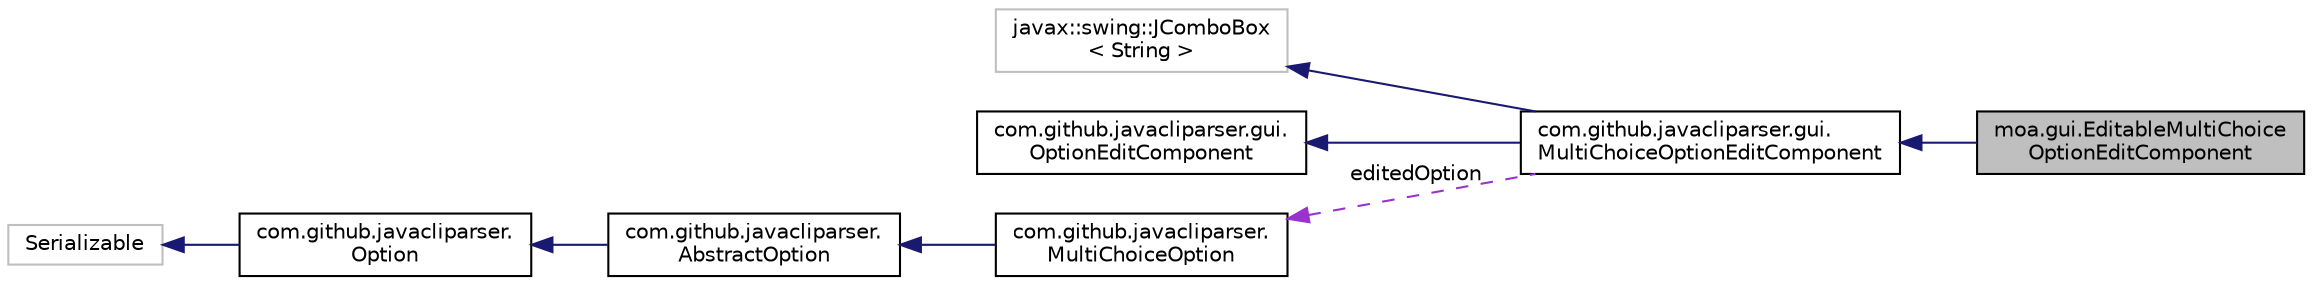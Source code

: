 digraph "moa.gui.EditableMultiChoiceOptionEditComponent"
{
 // LATEX_PDF_SIZE
  edge [fontname="Helvetica",fontsize="10",labelfontname="Helvetica",labelfontsize="10"];
  node [fontname="Helvetica",fontsize="10",shape=record];
  rankdir="LR";
  Node1 [label="moa.gui.EditableMultiChoice\lOptionEditComponent",height=0.2,width=0.4,color="black", fillcolor="grey75", style="filled", fontcolor="black",tooltip=" "];
  Node2 -> Node1 [dir="back",color="midnightblue",fontsize="10",style="solid"];
  Node2 [label="com.github.javacliparser.gui.\lMultiChoiceOptionEditComponent",height=0.2,width=0.4,color="black", fillcolor="white", style="filled",URL="$classcom_1_1github_1_1javacliparser_1_1gui_1_1_multi_choice_option_edit_component.html",tooltip=" "];
  Node3 -> Node2 [dir="back",color="midnightblue",fontsize="10",style="solid"];
  Node3 [label="javax::swing::JComboBox\l\< String \>",height=0.2,width=0.4,color="grey75", fillcolor="white", style="filled",tooltip=" "];
  Node4 -> Node2 [dir="back",color="midnightblue",fontsize="10",style="solid"];
  Node4 [label="com.github.javacliparser.gui.\lOptionEditComponent",height=0.2,width=0.4,color="black", fillcolor="white", style="filled",URL="$interfacecom_1_1github_1_1javacliparser_1_1gui_1_1_option_edit_component.html",tooltip=" "];
  Node5 -> Node2 [dir="back",color="darkorchid3",fontsize="10",style="dashed",label=" editedOption" ];
  Node5 [label="com.github.javacliparser.\lMultiChoiceOption",height=0.2,width=0.4,color="black", fillcolor="white", style="filled",URL="$classcom_1_1github_1_1javacliparser_1_1_multi_choice_option.html",tooltip=" "];
  Node6 -> Node5 [dir="back",color="midnightblue",fontsize="10",style="solid"];
  Node6 [label="com.github.javacliparser.\lAbstractOption",height=0.2,width=0.4,color="black", fillcolor="white", style="filled",URL="$classcom_1_1github_1_1javacliparser_1_1_abstract_option.html",tooltip=" "];
  Node7 -> Node6 [dir="back",color="midnightblue",fontsize="10",style="solid"];
  Node7 [label="com.github.javacliparser.\lOption",height=0.2,width=0.4,color="black", fillcolor="white", style="filled",URL="$interfacecom_1_1github_1_1javacliparser_1_1_option.html",tooltip=" "];
  Node8 -> Node7 [dir="back",color="midnightblue",fontsize="10",style="solid"];
  Node8 [label="Serializable",height=0.2,width=0.4,color="grey75", fillcolor="white", style="filled",tooltip=" "];
}
